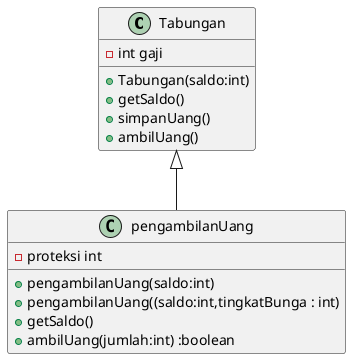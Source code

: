 @startuml
class Tabungan{
    -int gaji
    +Tabungan(saldo:int)
    +getSaldo()
    +simpanUang()
    +ambilUang()

}

class pengambilanUang{
    -proteksi int
    +pengambilanUang(saldo:int)
    +pengambilanUang((saldo:int,tingkatBunga : int)
    +getSaldo()
    +ambilUang(jumlah:int) :boolean
}

Tabungan <|-- pengambilanUang
@enduml